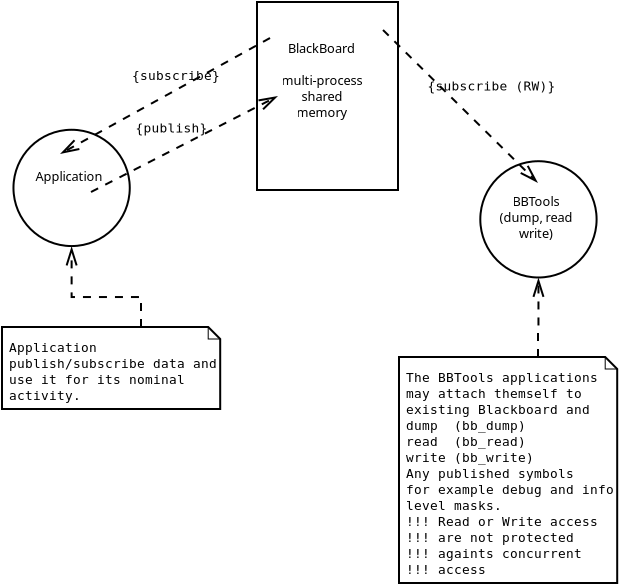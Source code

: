<?xml version="1.0" encoding="UTF-8"?>
<dia:diagram xmlns:dia="http://www.lysator.liu.se/~alla/dia/">
  <dia:layer name="Background" visible="true">
    <dia:object type="Standard - Box" version="0" id="O0">
      <dia:attribute name="obj_pos">
        <dia:point val="13.45,2.6"/>
      </dia:attribute>
      <dia:attribute name="obj_bb">
        <dia:rectangle val="13.4,2.55;20.55,12.05"/>
      </dia:attribute>
      <dia:attribute name="elem_corner">
        <dia:point val="13.45,2.6"/>
      </dia:attribute>
      <dia:attribute name="elem_width">
        <dia:real val="7.05"/>
      </dia:attribute>
      <dia:attribute name="elem_height">
        <dia:real val="9.4"/>
      </dia:attribute>
      <dia:attribute name="show_background">
        <dia:boolean val="true"/>
      </dia:attribute>
    </dia:object>
    <dia:object type="Standard - Text" version="0" id="O1">
      <dia:attribute name="obj_pos">
        <dia:point val="16.7,5.15"/>
      </dia:attribute>
      <dia:attribute name="obj_bb">
        <dia:rectangle val="14.375,4.378;19.047,8.595"/>
      </dia:attribute>
      <dia:attribute name="text">
        <dia:composite type="text">
          <dia:attribute name="string">
            <dia:string>#BlackBoard

multi-process
shared
memory#</dia:string>
          </dia:attribute>
          <dia:attribute name="font">
            <dia:font family="sans" style="0" name="Helvetica"/>
          </dia:attribute>
          <dia:attribute name="height">
            <dia:real val="0.8"/>
          </dia:attribute>
          <dia:attribute name="pos">
            <dia:point val="16.7,5.15"/>
          </dia:attribute>
          <dia:attribute name="color">
            <dia:color val="#000000"/>
          </dia:attribute>
          <dia:attribute name="alignment">
            <dia:enum val="1"/>
          </dia:attribute>
        </dia:composite>
      </dia:attribute>
    </dia:object>
    <dia:object type="Geometric - Perfect Circle" version="0" id="O2">
      <dia:attribute name="obj_pos">
        <dia:point val="24.615,10.56"/>
      </dia:attribute>
      <dia:attribute name="obj_bb">
        <dia:rectangle val="24.565,10.51;30.48,16.425"/>
      </dia:attribute>
      <dia:attribute name="elem_corner">
        <dia:point val="24.615,10.56"/>
      </dia:attribute>
      <dia:attribute name="elem_width">
        <dia:real val="5.815"/>
      </dia:attribute>
      <dia:attribute name="elem_height">
        <dia:real val="5.815"/>
      </dia:attribute>
      <dia:attribute name="show_background">
        <dia:boolean val="true"/>
      </dia:attribute>
      <dia:attribute name="flip_horizontal">
        <dia:boolean val="false"/>
      </dia:attribute>
      <dia:attribute name="flip_vertical">
        <dia:boolean val="false"/>
      </dia:attribute>
      <dia:attribute name="padding">
        <dia:real val="0.354"/>
      </dia:attribute>
    </dia:object>
    <dia:object type="Standard - Text" version="0" id="O3">
      <dia:attribute name="obj_pos">
        <dia:point val="27.4,12.8"/>
      </dia:attribute>
      <dia:attribute name="obj_bb">
        <dia:rectangle val="25.3,12.027;29.523,14.645"/>
      </dia:attribute>
      <dia:attribute name="text">
        <dia:composite type="text">
          <dia:attribute name="string">
            <dia:string>#BBTools
(dump, read
write)#</dia:string>
          </dia:attribute>
          <dia:attribute name="font">
            <dia:font family="sans" style="0" name="Helvetica"/>
          </dia:attribute>
          <dia:attribute name="height">
            <dia:real val="0.8"/>
          </dia:attribute>
          <dia:attribute name="pos">
            <dia:point val="27.4,12.8"/>
          </dia:attribute>
          <dia:attribute name="color">
            <dia:color val="#000000"/>
          </dia:attribute>
          <dia:attribute name="alignment">
            <dia:enum val="1"/>
          </dia:attribute>
        </dia:composite>
      </dia:attribute>
    </dia:object>
    <dia:object type="UML - Constraint" version="0" id="O4">
      <dia:attribute name="obj_pos">
        <dia:point val="19.75,4"/>
      </dia:attribute>
      <dia:attribute name="obj_bb">
        <dia:rectangle val="19.679,3.929;29.975,11.97"/>
      </dia:attribute>
      <dia:attribute name="conn_endpoints">
        <dia:point val="19.75,4"/>
        <dia:point val="27.5,11.65"/>
      </dia:attribute>
      <dia:attribute name="constraint">
        <dia:string>#subscribe (RW)#</dia:string>
      </dia:attribute>
      <dia:attribute name="text_pos">
        <dia:point val="21.975,7.025"/>
      </dia:attribute>
    </dia:object>
    <dia:object type="UML - Note" version="0" id="O5">
      <dia:attribute name="obj_pos">
        <dia:point val="0.7,18.85"/>
      </dia:attribute>
      <dia:attribute name="obj_bb">
        <dia:rectangle val="0.65,18.8;14.65,23"/>
      </dia:attribute>
      <dia:attribute name="elem_corner">
        <dia:point val="0.7,18.85"/>
      </dia:attribute>
      <dia:attribute name="elem_width">
        <dia:real val="13.9"/>
      </dia:attribute>
      <dia:attribute name="elem_height">
        <dia:real val="4.1"/>
      </dia:attribute>
      <dia:attribute name="text">
        <dia:composite type="text">
          <dia:attribute name="string">
            <dia:string>#Application 
publish/subscribe data and
use it for its nominal
activity.#</dia:string>
          </dia:attribute>
          <dia:attribute name="font">
            <dia:font family="monospace" style="0" name="Courier"/>
          </dia:attribute>
          <dia:attribute name="height">
            <dia:real val="0.8"/>
          </dia:attribute>
          <dia:attribute name="pos">
            <dia:point val="1.05,20.2"/>
          </dia:attribute>
          <dia:attribute name="color">
            <dia:color val="#000000"/>
          </dia:attribute>
          <dia:attribute name="alignment">
            <dia:enum val="0"/>
          </dia:attribute>
        </dia:composite>
      </dia:attribute>
    </dia:object>
    <dia:object type="UML - Dependency" version="0" id="O6">
      <dia:attribute name="obj_pos">
        <dia:point val="7.65,18.85"/>
      </dia:attribute>
      <dia:attribute name="obj_bb">
        <dia:rectangle val="4.131,14.754;7.7,18.9"/>
      </dia:attribute>
      <dia:attribute name="orth_points">
        <dia:point val="7.65,18.85"/>
        <dia:point val="7.65,17.352"/>
        <dia:point val="4.181,17.352"/>
        <dia:point val="4.181,14.804"/>
      </dia:attribute>
      <dia:attribute name="orth_orient">
        <dia:enum val="1"/>
        <dia:enum val="0"/>
        <dia:enum val="1"/>
      </dia:attribute>
      <dia:attribute name="orth_autoroute">
        <dia:boolean val="false"/>
      </dia:attribute>
      <dia:attribute name="name">
        <dia:string>##</dia:string>
      </dia:attribute>
      <dia:attribute name="stereotype">
        <dia:string>##</dia:string>
      </dia:attribute>
      <dia:attribute name="draw_arrow">
        <dia:boolean val="false"/>
      </dia:attribute>
      <dia:connections>
        <dia:connection handle="0" to="O5" connection="1"/>
        <dia:connection handle="1" to="O9" connection="0"/>
      </dia:connections>
    </dia:object>
    <dia:object type="UML - Note" version="0" id="O7">
      <dia:attribute name="obj_pos">
        <dia:point val="20.55,20.35"/>
      </dia:attribute>
      <dia:attribute name="obj_bb">
        <dia:rectangle val="20.5,20.3;34.5,31.7"/>
      </dia:attribute>
      <dia:attribute name="elem_corner">
        <dia:point val="20.55,20.35"/>
      </dia:attribute>
      <dia:attribute name="elem_width">
        <dia:real val="13.9"/>
      </dia:attribute>
      <dia:attribute name="elem_height">
        <dia:real val="11.3"/>
      </dia:attribute>
      <dia:attribute name="text">
        <dia:composite type="text">
          <dia:attribute name="string">
            <dia:string>#The BBTools applications
may attach themself to 
existing Blackboard and
dump  (bb_dump)
read  (bb_read)
write (bb_write)
Any published symbols
for example debug and info
level masks.
!!! Read or Write access
!!! are not protected
!!! againts concurrent 
!!! access#</dia:string>
          </dia:attribute>
          <dia:attribute name="font">
            <dia:font family="monospace" style="0" name="Courier"/>
          </dia:attribute>
          <dia:attribute name="height">
            <dia:real val="0.8"/>
          </dia:attribute>
          <dia:attribute name="pos">
            <dia:point val="20.9,21.7"/>
          </dia:attribute>
          <dia:attribute name="color">
            <dia:color val="#000000"/>
          </dia:attribute>
          <dia:attribute name="alignment">
            <dia:enum val="0"/>
          </dia:attribute>
        </dia:composite>
      </dia:attribute>
    </dia:object>
    <dia:object type="UML - Dependency" version="0" id="O8">
      <dia:attribute name="obj_pos">
        <dia:point val="27.5,20.35"/>
      </dia:attribute>
      <dia:attribute name="obj_bb">
        <dia:rectangle val="27.073,15.925;27.973,20.4"/>
      </dia:attribute>
      <dia:attribute name="orth_points">
        <dia:point val="27.5,20.35"/>
        <dia:point val="27.5,19.1"/>
        <dia:point val="27.523,19.1"/>
        <dia:point val="27.523,16.375"/>
      </dia:attribute>
      <dia:attribute name="orth_orient">
        <dia:enum val="1"/>
        <dia:enum val="0"/>
        <dia:enum val="1"/>
      </dia:attribute>
      <dia:attribute name="orth_autoroute">
        <dia:boolean val="false"/>
      </dia:attribute>
      <dia:attribute name="name">
        <dia:string>##</dia:string>
      </dia:attribute>
      <dia:attribute name="stereotype">
        <dia:string>##</dia:string>
      </dia:attribute>
      <dia:attribute name="draw_arrow">
        <dia:boolean val="true"/>
      </dia:attribute>
      <dia:connections>
        <dia:connection handle="0" to="O7" connection="1"/>
        <dia:connection handle="1" to="O2" connection="0"/>
      </dia:connections>
    </dia:object>
    <dia:group>
      <dia:object type="Geometric - Perfect Circle" version="0" id="O9">
        <dia:attribute name="obj_pos">
          <dia:point val="1.273,8.988"/>
        </dia:attribute>
        <dia:attribute name="obj_bb">
          <dia:rectangle val="1.223,8.938;7.138,14.854"/>
        </dia:attribute>
        <dia:attribute name="elem_corner">
          <dia:point val="1.273,8.988"/>
        </dia:attribute>
        <dia:attribute name="elem_width">
          <dia:real val="5.815"/>
        </dia:attribute>
        <dia:attribute name="elem_height">
          <dia:real val="5.815"/>
        </dia:attribute>
        <dia:attribute name="show_background">
          <dia:boolean val="true"/>
        </dia:attribute>
        <dia:attribute name="flip_horizontal">
          <dia:boolean val="false"/>
        </dia:attribute>
        <dia:attribute name="flip_vertical">
          <dia:boolean val="false"/>
        </dia:attribute>
        <dia:attribute name="padding">
          <dia:real val="0.354"/>
        </dia:attribute>
      </dia:object>
      <dia:object type="Standard - Text" version="0" id="O10">
        <dia:attribute name="obj_pos">
          <dia:point val="4.05,11.55"/>
        </dia:attribute>
        <dia:attribute name="obj_bb">
          <dia:rectangle val="2.1,10.777;6.022,11.795"/>
        </dia:attribute>
        <dia:attribute name="text">
          <dia:composite type="text">
            <dia:attribute name="string">
              <dia:string>#Application#</dia:string>
            </dia:attribute>
            <dia:attribute name="font">
              <dia:font family="sans" style="0" name="Helvetica"/>
            </dia:attribute>
            <dia:attribute name="height">
              <dia:real val="0.8"/>
            </dia:attribute>
            <dia:attribute name="pos">
              <dia:point val="4.05,11.55"/>
            </dia:attribute>
            <dia:attribute name="color">
              <dia:color val="#000000"/>
            </dia:attribute>
            <dia:attribute name="alignment">
              <dia:enum val="1"/>
            </dia:attribute>
          </dia:composite>
        </dia:attribute>
      </dia:object>
    </dia:group>
    <dia:object type="UML - Constraint" version="0" id="O11">
      <dia:attribute name="obj_pos">
        <dia:point val="14.1,4.4"/>
      </dia:attribute>
      <dia:attribute name="obj_bb">
        <dia:rectangle val="3.363,4.332;14.168,10.574"/>
      </dia:attribute>
      <dia:attribute name="conn_endpoints">
        <dia:point val="14.1,4.4"/>
        <dia:point val="3.6,10.2"/>
      </dia:attribute>
      <dia:attribute name="constraint">
        <dia:string>#subscribe#</dia:string>
      </dia:attribute>
      <dia:attribute name="text_pos">
        <dia:point val="7.2,6.5"/>
      </dia:attribute>
    </dia:object>
    <dia:object type="UML - Constraint" version="0" id="O12">
      <dia:attribute name="obj_pos">
        <dia:point val="5.15,12.1"/>
      </dia:attribute>
      <dia:attribute name="obj_bb">
        <dia:rectangle val="5.083,6.921;14.727,12.167"/>
      </dia:attribute>
      <dia:attribute name="conn_endpoints">
        <dia:point val="5.15,12.1"/>
        <dia:point val="14.5,7.3"/>
      </dia:attribute>
      <dia:attribute name="constraint">
        <dia:string>#publish#</dia:string>
      </dia:attribute>
      <dia:attribute name="text_pos">
        <dia:point val="7.375,9.125"/>
      </dia:attribute>
    </dia:object>
  </dia:layer>
</dia:diagram>

